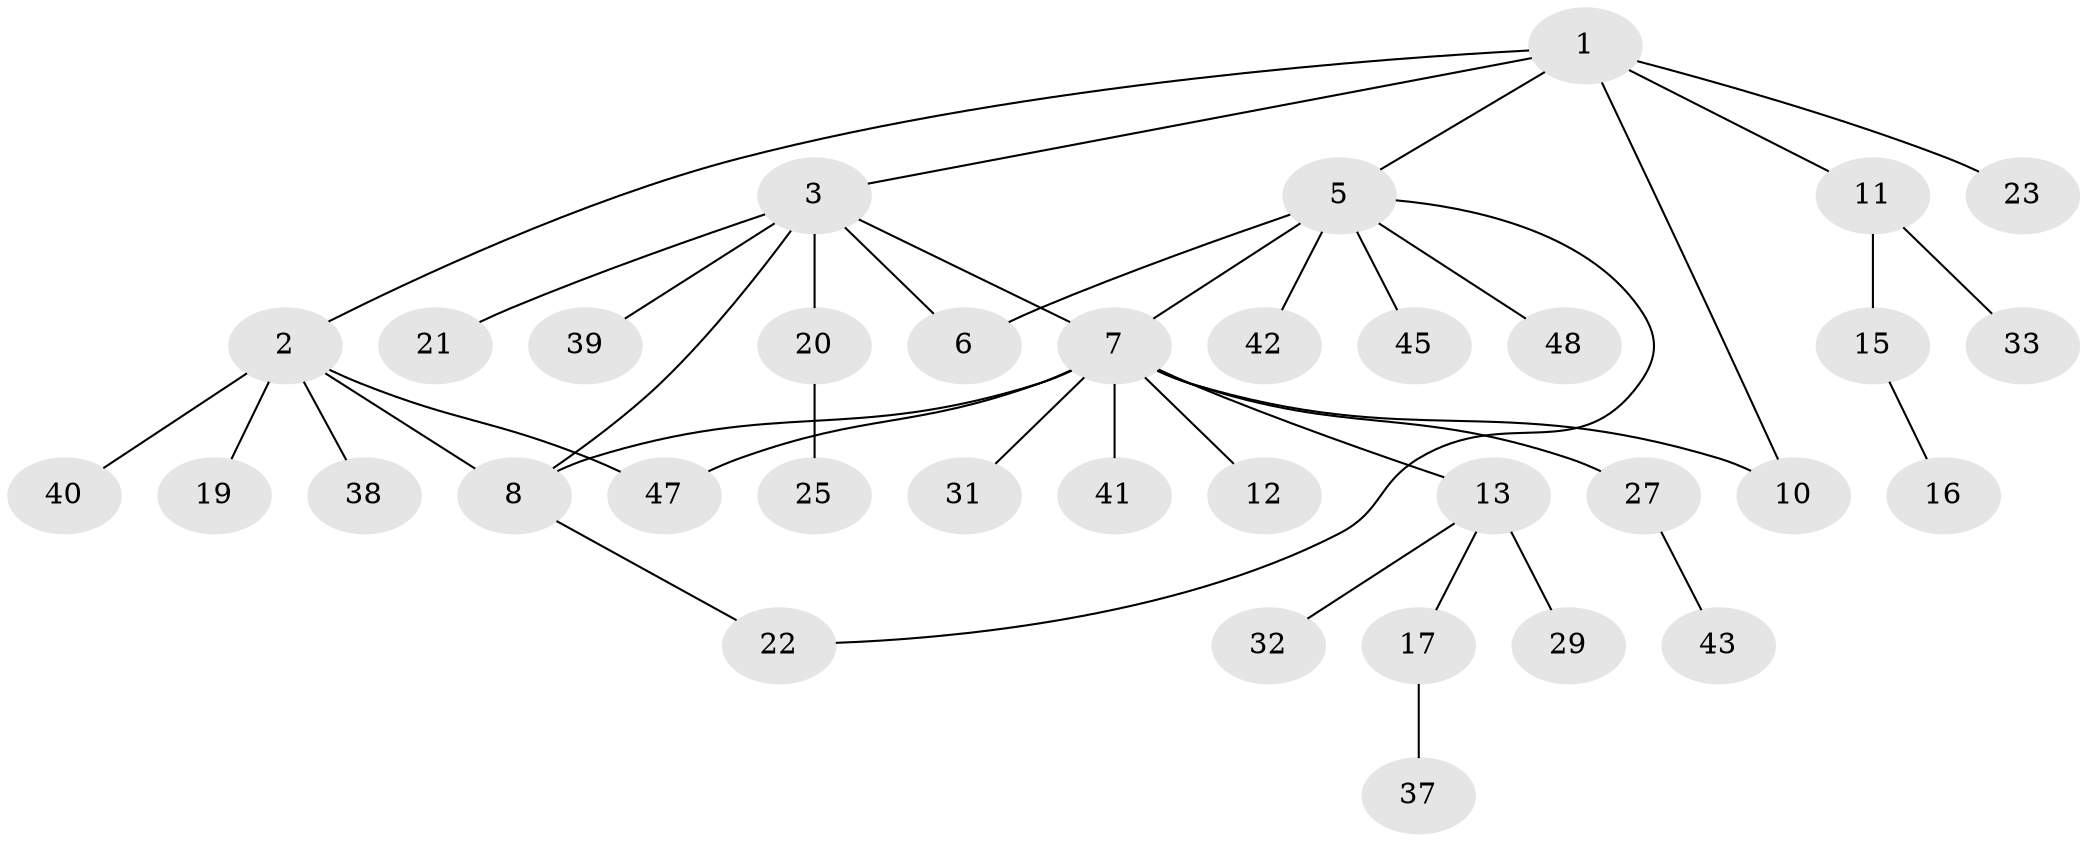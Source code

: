 // original degree distribution, {7: 0.041666666666666664, 6: 0.020833333333333332, 3: 0.10416666666666667, 9: 0.020833333333333332, 2: 0.125, 5: 0.041666666666666664, 4: 0.041666666666666664, 8: 0.020833333333333332, 1: 0.5833333333333334}
// Generated by graph-tools (version 1.1) at 2025/11/02/27/25 16:11:32]
// undirected, 35 vertices, 41 edges
graph export_dot {
graph [start="1"]
  node [color=gray90,style=filled];
  1 [super="+24"];
  2 [super="+18"];
  3 [super="+4"];
  5 [super="+26"];
  6;
  7 [super="+9"];
  8;
  10;
  11 [super="+30"];
  12;
  13 [super="+14"];
  15 [super="+44"];
  16;
  17 [super="+34"];
  19;
  20 [super="+28"];
  21;
  22 [super="+36"];
  23;
  25 [super="+35"];
  27 [super="+46"];
  29;
  31;
  32;
  33;
  37;
  38;
  39;
  40;
  41;
  42;
  43;
  45;
  47;
  48;
  1 -- 2;
  1 -- 3;
  1 -- 5;
  1 -- 10;
  1 -- 11;
  1 -- 23;
  2 -- 8;
  2 -- 19;
  2 -- 38;
  2 -- 40;
  2 -- 47;
  3 -- 6;
  3 -- 20;
  3 -- 21;
  3 -- 39;
  3 -- 8;
  3 -- 7;
  5 -- 6;
  5 -- 7 [weight=2];
  5 -- 22;
  5 -- 42;
  5 -- 45;
  5 -- 48;
  7 -- 8;
  7 -- 13;
  7 -- 31;
  7 -- 41;
  7 -- 10;
  7 -- 12;
  7 -- 47;
  7 -- 27;
  8 -- 22;
  11 -- 15;
  11 -- 33;
  13 -- 17;
  13 -- 29;
  13 -- 32;
  15 -- 16;
  17 -- 37;
  20 -- 25;
  27 -- 43;
}
